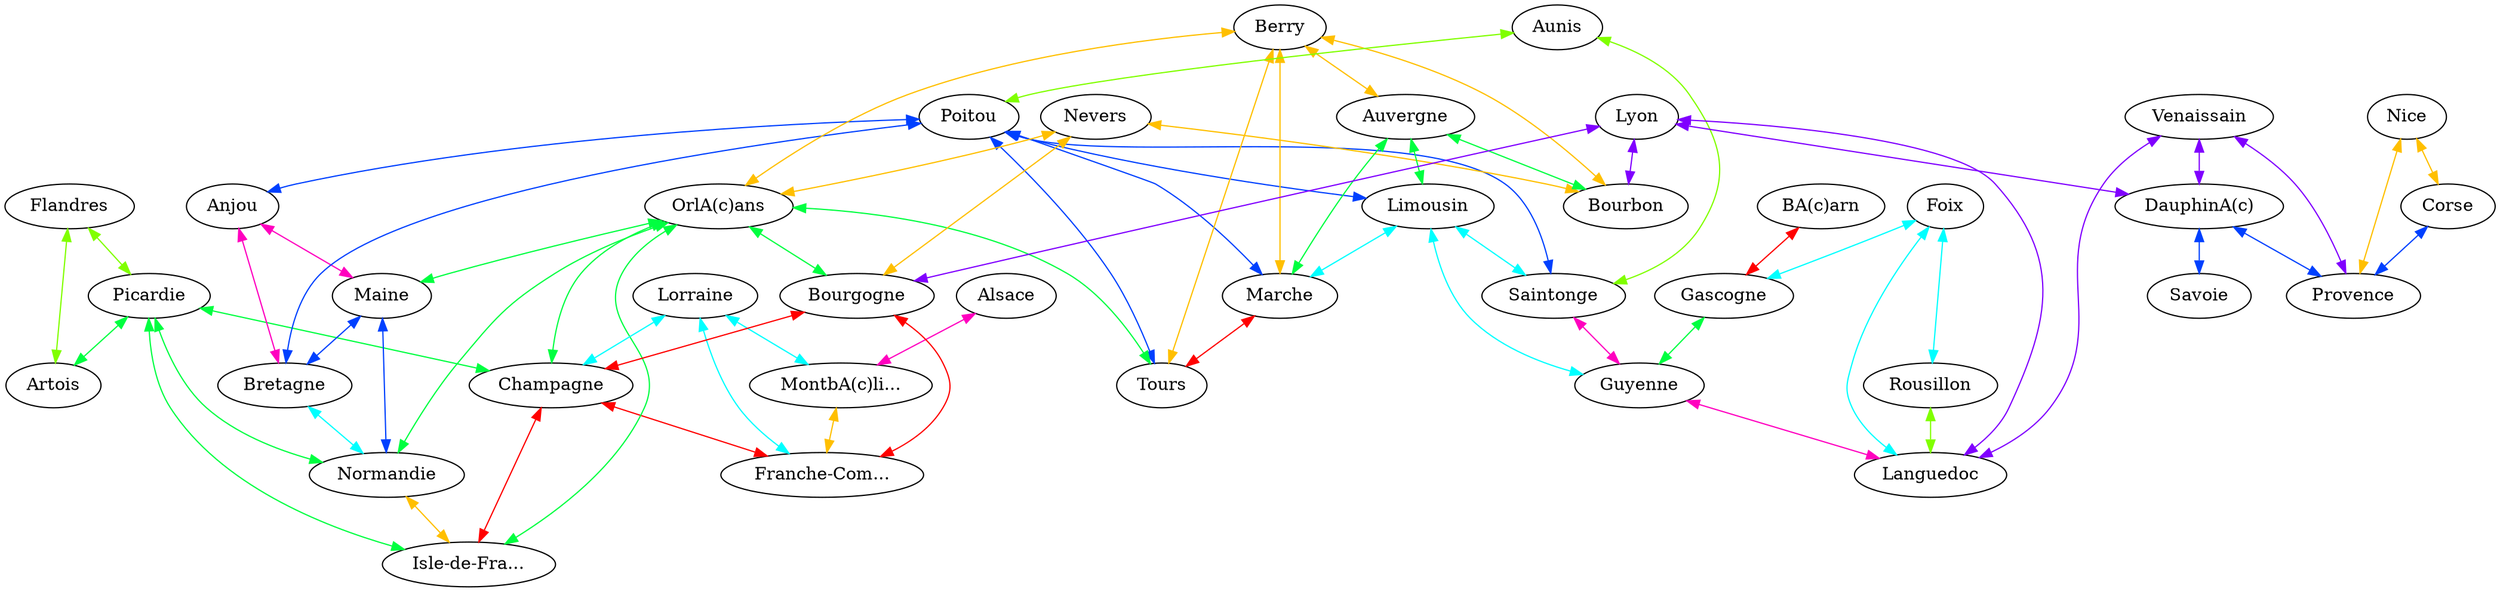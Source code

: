 graph x {
"Artois" [pos="4.79166666666667,-1.01388888888889",label="Artois"]
"Flandres" [pos="5.25,-1.08333333333333",label="Flandres"]
"Picardie" [pos="4.65277777777778,-1.31944444444444",label="Picardie"]
"Normandie" [pos="4.01388888888889,-1.84722222222222",label="Normandie"]
"Isle-de-France" [pos="4.61111111111111,-2.16666666666667",label="Isle-de-Fra..."]
"Champagne" [pos="5.69444444444444,-1.77777777777778",label="Champagne"]
"Bretagne" [pos="2.08333333333333,-2.30555555555556",label="Bretagne"]
"Maine" [pos="3.91666666666667,-2.44444444444444",label="Maine"]
"Anjou" [pos="3.44444444444444,-2.83333333333333",label="Anjou"]
"Poitou" [pos="3.86111111111111,-3.59722222222222",label="Poitou"]
"OrlA(c)ans" [pos="4.58333333333333,-2.55555555555556",label="OrlA(c)ans"]
"Tours" [pos="4.08333333333333,-3.11111111111111",label="Tours"]
"Berry" [pos="4.77777777777778,-3.19444444444444",label="Berry"]
"Nevers" [pos="5.34722222222222,-3.19444444444444",label="Nevers"]
"Bourbon" [pos="5.11111111111111,-3.56944444444444",label="Bourbon"]
"Marche" [pos="4.5,-3.80555555555556",label="Marche"]
"Limousin" [pos="4.5,-4.22222222222222",label="Limousin"]
"Auvergne" [pos="5.08333333333333,-4.04166666666667",label="Auvergne"]
"Lorraine" [pos="6.54166666666667,-2.13888888888889",label="Lorraine"]
"Alsace" [pos="7.11111111111111,-1.98611111111111",label="Alsace"]
"Franche-ComtA(c)" [pos="6.41666666666667,-2.84722222222222",label="Franche-Com..."]
"MontbA(c)liard" [pos="6.83333333333333,-2.84722222222222",label="MontbA(c)li..."]
"Aunis" [pos="3.34722222222222,-3.81944444444444",label="Aunis"]
"Saintonge" [pos="3.38888888888889,-4.09722222222222",label="Saintonge"]
"Gascogne" [pos="3.375,-5.09722222222222",label="Gascogne"]
"Guyenne" [pos="4.01388888888889,-4.65277777777778",label="Guyenne"]
"BA(c)arn" [pos="3.375,-5.69444444444444",label="BA(c)arn"]
"Foix" [pos="4.30555555555556,-5.94444444444444",label="Foix"]
"Languedoc" [pos="4.56944444444444,-5.48611111111111",label="Languedoc"]
"Rousillon" [pos="4.91666666666667,-6.19444444444444",label="Rousillon"]
"Bourgogne" [pos="5.91666666666667,-3.09722222222222",label="Bourgogne"]
"Lyon" [pos="5.66666666666667,-3.98611111111111",label="Lyon"]
"Savoie" [pos="6.58333333333333,-3.97222222222222",label="Savoie"]
"DauphinA(c)" [pos="6.22222222222222,-4.45833333333333",label="DauphinA(c)"]
"Venaissain" [pos="6.125,-5.13888888888889",label="Venaissain"]
"Provence" [pos="6.51388888888889,-5.68055555555556",label="Provence"]
"Nice" [pos="7.02777777777778,-5.26388888888889",label="Nice"]
"Corse" [pos="7.79166666666667,-5.63888888888889",label="Corse"]
"Berry" -- "Bourbon" [dir="both",color="0.125,1,1"]
"Berry" -- "OrlA(c)ans" [dir="both",color="0.125,1,1"]
"Berry" -- "Auvergne" [dir="both",color="0.125,1,1"]
"Berry" -- "Tours" [dir="both",color="0.125,1,1"]
"Berry" -- "Marche" [dir="both",color="0.125,1,1"]
"Aunis" -- "Poitou" [dir="both",color="0.25,1,1"]
"Aunis" -- "Saintonge" [dir="both",color="0.25,1,1"]
"Auvergne" -- "Bourbon" [dir="both",color="0.375,1,1"]
"Auvergne" -- "Limousin" [dir="both",color="0.375,1,1"]
"Auvergne" -- "Marche" [dir="both",color="0.375,1,1"]
"Lorraine" -- "Franche-ComtA(c)" [dir="both",color="0.5,1,1"]
"Lorraine" -- "Champagne" [dir="both",color="0.5,1,1"]
"Lorraine" -- "MontbA(c)liard" [dir="both",color="0.5,1,1"]
"Poitou" -- "Anjou" [dir="both",color="0.625,1,1"]
"Poitou" -- "Bretagne" [dir="both",color="0.625,1,1"]
"Poitou" -- "Limousin" [dir="both",color="0.625,1,1"]
"Poitou" -- "Tours" [dir="both",color="0.625,1,1"]
"Poitou" -- "Marche" [dir="both",color="0.625,1,1"]
"Poitou" -- "Saintonge" [dir="both",color="0.625,1,1"]
"Lyon" -- "Bourgogne" [dir="both",color="0.75,1,1"]
"Lyon" -- "Bourbon" [dir="both",color="0.75,1,1"]
"Lyon" -- "DauphinA(c)" [dir="both",color="0.75,1,1"]
"Lyon" -- "Languedoc" [dir="both",color="0.75,1,1"]
"Anjou" -- "Bretagne" [dir="both",color="0.875,1,1"]
"Anjou" -- "Maine" [dir="both",color="0.875,1,1"]
"BA(c)arn" -- "Gascogne" [dir="both",color="1,1,1"]
"Nevers" -- "Bourgogne" [dir="both",color="0.125,1,1"]
"Nevers" -- "Bourbon" [dir="both",color="0.125,1,1"]
"Nevers" -- "OrlA(c)ans" [dir="both",color="0.125,1,1"]
"OrlA(c)ans" -- "Bourgogne" [dir="both",color="0.375,1,1"]
"OrlA(c)ans" -- "Isle-de-France" [dir="both",color="0.375,1,1"]
"OrlA(c)ans" -- "Champagne" [dir="both",color="0.375,1,1"]
"OrlA(c)ans" -- "Tours" [dir="both",color="0.375,1,1"]
"OrlA(c)ans" -- "Normandie" [dir="both",color="0.375,1,1"]
"OrlA(c)ans" -- "Maine" [dir="both",color="0.375,1,1"]
"Limousin" -- "Marche" [dir="both",color="0.5,1,1"]
"Limousin" -- "Guyenne" [dir="both",color="0.5,1,1"]
"Limousin" -- "Saintonge" [dir="both",color="0.5,1,1"]
"Maine" -- "Bretagne" [dir="both",color="0.625,1,1"]
"Maine" -- "Normandie" [dir="both",color="0.625,1,1"]
"Venaissain" -- "Provence" [dir="both",color="0.75,1,1"]
"Venaissain" -- "DauphinA(c)" [dir="both",color="0.75,1,1"]
"Venaissain" -- "Languedoc" [dir="both",color="0.75,1,1"]
"Saintonge" -- "Guyenne" [dir="both",color="0.875,1,1"]
"Bourgogne" -- "Franche-ComtA(c)" [dir="both",color="1,1,1"]
"Bourgogne" -- "Champagne" [dir="both",color="1,1,1"]
"Nice" -- "Provence" [dir="both",color="0.125,1,1"]
"Nice" -- "Corse" [dir="both",color="0.125,1,1"]
"Flandres" -- "Picardie" [dir="both",color="0.25,1,1"]
"Flandres" -- "Artois" [dir="both",color="0.25,1,1"]
"Picardie" -- "Isle-de-France" [dir="both",color="0.375,1,1"]
"Picardie" -- "Champagne" [dir="both",color="0.375,1,1"]
"Picardie" -- "Normandie" [dir="both",color="0.375,1,1"]
"Picardie" -- "Artois" [dir="both",color="0.375,1,1"]
"Foix" -- "Gascogne" [dir="both",color="0.5,1,1"]
"Foix" -- "Rousillon" [dir="both",color="0.5,1,1"]
"Foix" -- "Languedoc" [dir="both",color="0.5,1,1"]
"DauphinA(c)" -- "Provence" [dir="both",color="0.625,1,1"]
"DauphinA(c)" -- "Savoie" [dir="both",color="0.625,1,1"]
"Alsace" -- "MontbA(c)liard" [dir="both",color="0.875,1,1"]
"Marche" -- "Tours" [dir="both",color="1,1,1"]
"MontbA(c)liard" -- "Franche-ComtA(c)" [dir="both",color="0.125,1,1"]
"Rousillon" -- "Languedoc" [dir="both",color="0.25,1,1"]
"Gascogne" -- "Guyenne" [dir="both",color="0.375,1,1"]
"Bretagne" -- "Normandie" [dir="both",color="0.5,1,1"]
"Corse" -- "Provence" [dir="both",color="0.625,1,1"]
"Guyenne" -- "Languedoc" [dir="both",color="0.875,1,1"]
"Champagne" -- "Isle-de-France" [dir="both",color="1,1,1"]
"Champagne" -- "Franche-ComtA(c)" [dir="both",color="1,1,1"]
"Normandie" -- "Isle-de-France" [dir="both",color="0.125,1,1"]
}
